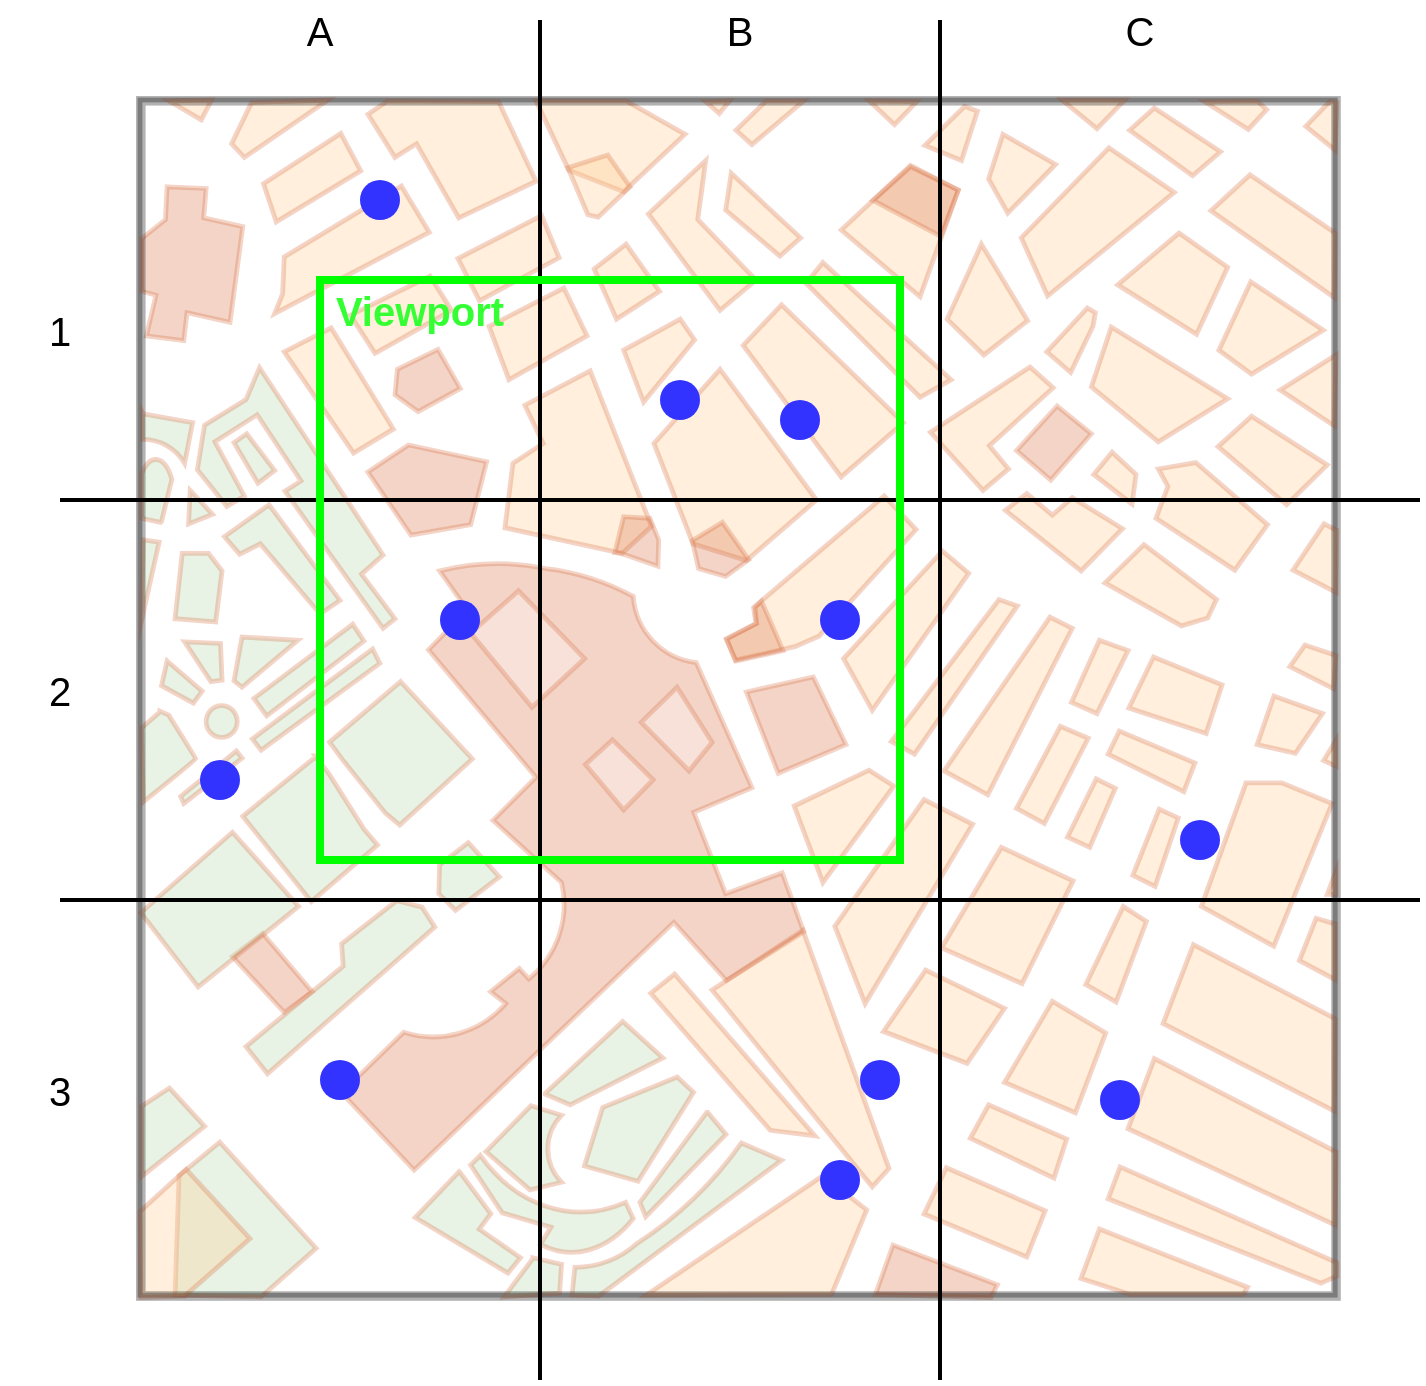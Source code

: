 <mxfile version="20.3.0" type="device"><diagram id="Bx9YBlC2fVDcC3JRrne0" name="Page-1"><mxGraphModel dx="1019" dy="689" grid="1" gridSize="10" guides="1" tooltips="1" connect="1" arrows="1" fold="1" page="1" pageScale="1" pageWidth="850" pageHeight="1100" math="0" shadow="0"><root><mxCell id="0"/><mxCell id="1" parent="0"/><mxCell id="0o0Zqdn56X5F-Idfp6LI-1" value="" style="verticalLabelPosition=bottom;shadow=0;dashed=0;align=center;html=1;verticalAlign=top;strokeWidth=1;shape=mxgraph.mockup.misc.map;textOpacity=50;opacity=30;strokeColor=default;" vertex="1" parent="1"><mxGeometry x="120" y="80" width="600" height="600" as="geometry"/></mxCell><mxCell id="0o0Zqdn56X5F-Idfp6LI-2" value="" style="endArrow=none;html=1;rounded=0;strokeWidth=2;" edge="1" parent="1"><mxGeometry width="50" height="50" relative="1" as="geometry"><mxPoint x="320" y="720" as="sourcePoint"/><mxPoint x="320" y="40" as="targetPoint"/></mxGeometry></mxCell><mxCell id="0o0Zqdn56X5F-Idfp6LI-3" value="" style="endArrow=none;html=1;rounded=0;strokeWidth=2;" edge="1" parent="1"><mxGeometry width="50" height="50" relative="1" as="geometry"><mxPoint x="520" y="720" as="sourcePoint"/><mxPoint x="520" y="40" as="targetPoint"/></mxGeometry></mxCell><mxCell id="0o0Zqdn56X5F-Idfp6LI-4" value="" style="endArrow=none;html=1;rounded=0;strokeWidth=2;" edge="1" parent="1"><mxGeometry width="50" height="50" relative="1" as="geometry"><mxPoint x="760" y="280" as="sourcePoint"/><mxPoint x="80" y="280" as="targetPoint"/></mxGeometry></mxCell><mxCell id="0o0Zqdn56X5F-Idfp6LI-5" value="" style="endArrow=none;html=1;rounded=0;strokeWidth=2;" edge="1" parent="1"><mxGeometry width="50" height="50" relative="1" as="geometry"><mxPoint x="760" y="480" as="sourcePoint"/><mxPoint x="80" y="480" as="targetPoint"/></mxGeometry></mxCell><mxCell id="0o0Zqdn56X5F-Idfp6LI-6" value="" style="whiteSpace=wrap;html=1;aspect=fixed;strokeColor=#00FF00;strokeWidth=4;fillColor=none;" vertex="1" parent="1"><mxGeometry x="210" y="170" width="290" height="290" as="geometry"/></mxCell><mxCell id="0o0Zqdn56X5F-Idfp6LI-7" value="A" style="text;html=1;strokeColor=none;fillColor=none;align=center;verticalAlign=middle;whiteSpace=wrap;rounded=0;strokeWidth=4;fontSize=20;" vertex="1" parent="1"><mxGeometry x="180" y="30" width="60" height="30" as="geometry"/></mxCell><mxCell id="0o0Zqdn56X5F-Idfp6LI-8" value="B" style="text;html=1;strokeColor=none;fillColor=none;align=center;verticalAlign=middle;whiteSpace=wrap;rounded=0;strokeWidth=4;fontSize=20;" vertex="1" parent="1"><mxGeometry x="390" y="30" width="60" height="30" as="geometry"/></mxCell><mxCell id="0o0Zqdn56X5F-Idfp6LI-9" value="C" style="text;html=1;strokeColor=none;fillColor=none;align=center;verticalAlign=middle;whiteSpace=wrap;rounded=0;strokeWidth=4;fontSize=20;" vertex="1" parent="1"><mxGeometry x="590" y="30" width="60" height="30" as="geometry"/></mxCell><mxCell id="0o0Zqdn56X5F-Idfp6LI-10" value="1" style="text;html=1;strokeColor=none;fillColor=none;align=center;verticalAlign=middle;whiteSpace=wrap;rounded=0;strokeWidth=4;fontSize=20;" vertex="1" parent="1"><mxGeometry x="50" y="180" width="60" height="30" as="geometry"/></mxCell><mxCell id="0o0Zqdn56X5F-Idfp6LI-11" value="2" style="text;html=1;strokeColor=none;fillColor=none;align=center;verticalAlign=middle;whiteSpace=wrap;rounded=0;strokeWidth=4;fontSize=20;" vertex="1" parent="1"><mxGeometry x="50" y="360" width="60" height="30" as="geometry"/></mxCell><mxCell id="0o0Zqdn56X5F-Idfp6LI-12" value="3" style="text;html=1;strokeColor=none;fillColor=none;align=center;verticalAlign=middle;whiteSpace=wrap;rounded=0;strokeWidth=4;fontSize=20;" vertex="1" parent="1"><mxGeometry x="50" y="560" width="60" height="30" as="geometry"/></mxCell><mxCell id="0o0Zqdn56X5F-Idfp6LI-13" value="" style="ellipse;whiteSpace=wrap;html=1;aspect=fixed;strokeColor=none;strokeWidth=4;fontSize=20;fillColor=#3333FF;shadow=0;fillStyle=solid;" vertex="1" parent="1"><mxGeometry x="230" y="120" width="20" height="20" as="geometry"/></mxCell><mxCell id="0o0Zqdn56X5F-Idfp6LI-14" value="" style="ellipse;whiteSpace=wrap;html=1;aspect=fixed;strokeColor=none;strokeWidth=4;fontSize=20;fillColor=#3333FF;shadow=0;fillStyle=solid;" vertex="1" parent="1"><mxGeometry x="380" y="220" width="20" height="20" as="geometry"/></mxCell><mxCell id="0o0Zqdn56X5F-Idfp6LI-15" value="" style="ellipse;whiteSpace=wrap;html=1;aspect=fixed;strokeColor=none;strokeWidth=4;fontSize=20;fillColor=#3333FF;shadow=0;fillStyle=solid;" vertex="1" parent="1"><mxGeometry x="460" y="330" width="20" height="20" as="geometry"/></mxCell><mxCell id="0o0Zqdn56X5F-Idfp6LI-16" value="" style="ellipse;whiteSpace=wrap;html=1;aspect=fixed;strokeColor=none;strokeWidth=4;fontSize=20;fillColor=#3333FF;shadow=0;fillStyle=solid;" vertex="1" parent="1"><mxGeometry x="440" y="230" width="20" height="20" as="geometry"/></mxCell><mxCell id="0o0Zqdn56X5F-Idfp6LI-17" value="" style="ellipse;whiteSpace=wrap;html=1;aspect=fixed;strokeColor=none;strokeWidth=4;fontSize=20;fillColor=#3333FF;shadow=0;fillStyle=solid;" vertex="1" parent="1"><mxGeometry x="270" y="330" width="20" height="20" as="geometry"/></mxCell><mxCell id="0o0Zqdn56X5F-Idfp6LI-18" value="" style="ellipse;whiteSpace=wrap;html=1;aspect=fixed;strokeColor=none;strokeWidth=4;fontSize=20;fillColor=#3333FF;shadow=0;fillStyle=solid;" vertex="1" parent="1"><mxGeometry x="150" y="410" width="20" height="20" as="geometry"/></mxCell><mxCell id="0o0Zqdn56X5F-Idfp6LI-19" value="" style="ellipse;whiteSpace=wrap;html=1;aspect=fixed;strokeColor=none;strokeWidth=4;fontSize=20;fillColor=#3333FF;shadow=0;fillStyle=solid;" vertex="1" parent="1"><mxGeometry x="210" y="560" width="20" height="20" as="geometry"/></mxCell><mxCell id="0o0Zqdn56X5F-Idfp6LI-20" value="" style="ellipse;whiteSpace=wrap;html=1;aspect=fixed;strokeColor=none;strokeWidth=4;fontSize=20;fillColor=#3333FF;shadow=0;fillStyle=solid;" vertex="1" parent="1"><mxGeometry x="460" y="610" width="20" height="20" as="geometry"/></mxCell><mxCell id="0o0Zqdn56X5F-Idfp6LI-21" value="" style="ellipse;whiteSpace=wrap;html=1;aspect=fixed;strokeColor=none;strokeWidth=4;fontSize=20;fillColor=#3333FF;shadow=0;fillStyle=solid;" vertex="1" parent="1"><mxGeometry x="480" y="560" width="20" height="20" as="geometry"/></mxCell><mxCell id="0o0Zqdn56X5F-Idfp6LI-22" value="" style="ellipse;whiteSpace=wrap;html=1;aspect=fixed;strokeColor=none;strokeWidth=4;fontSize=20;fillColor=#3333FF;shadow=0;fillStyle=solid;" vertex="1" parent="1"><mxGeometry x="600" y="570" width="20" height="20" as="geometry"/></mxCell><mxCell id="0o0Zqdn56X5F-Idfp6LI-23" value="" style="ellipse;whiteSpace=wrap;html=1;aspect=fixed;strokeColor=none;strokeWidth=4;fontSize=20;fillColor=#3333FF;shadow=0;fillStyle=solid;" vertex="1" parent="1"><mxGeometry x="640" y="440" width="20" height="20" as="geometry"/></mxCell><mxCell id="0o0Zqdn56X5F-Idfp6LI-24" value="Viewport" style="text;html=1;strokeColor=none;fillColor=none;align=center;verticalAlign=middle;whiteSpace=wrap;rounded=0;shadow=0;fillStyle=solid;strokeWidth=4;fontSize=20;fontColor=#33FF33;fontStyle=1" vertex="1" parent="1"><mxGeometry x="230" y="170" width="60" height="30" as="geometry"/></mxCell></root></mxGraphModel></diagram></mxfile>
